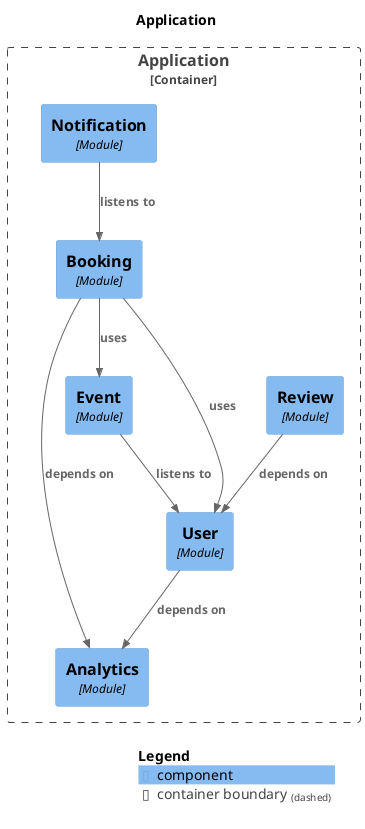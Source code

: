 @startuml
set separator none
title Application

top to bottom direction

!include <C4/C4>
!include <C4/C4_Context>
!include <C4/C4_Component>

Container_Boundary("Application.Application_boundary", "Application", $tags="") {
  Component(Application.Application.Analytics, "Analytics", $techn="Module", $descr="", $tags="", $link="")
  Component(Application.Application.Notification, "Notification", $techn="Module", $descr="", $tags="", $link="")
  Component(Application.Application.Booking, "Booking", $techn="Module", $descr="", $tags="", $link="")
  Component(Application.Application.Review, "Review", $techn="Module", $descr="", $tags="", $link="")
  Component(Application.Application.Event, "Event", $techn="Module", $descr="", $tags="", $link="")
  Component(Application.Application.User, "User", $techn="Module", $descr="", $tags="", $link="")
}

Rel(Application.Application.Notification, Application.Application.Booking, "listens to", $techn="", $tags="", $link="")
Rel(Application.Application.Booking, Application.Application.Analytics, "depends on", $techn="", $tags="", $link="")
Rel(Application.Application.Booking, Application.Application.Event, "uses", $techn="", $tags="", $link="")
Rel(Application.Application.Booking, Application.Application.User, "uses", $techn="", $tags="", $link="")
Rel(Application.Application.User, Application.Application.Analytics, "depends on", $techn="", $tags="", $link="")
Rel(Application.Application.Review, Application.Application.User, "depends on", $techn="", $tags="", $link="")
Rel(Application.Application.Event, Application.Application.User, "listens to", $techn="", $tags="", $link="")

SHOW_LEGEND(true)
@enduml
